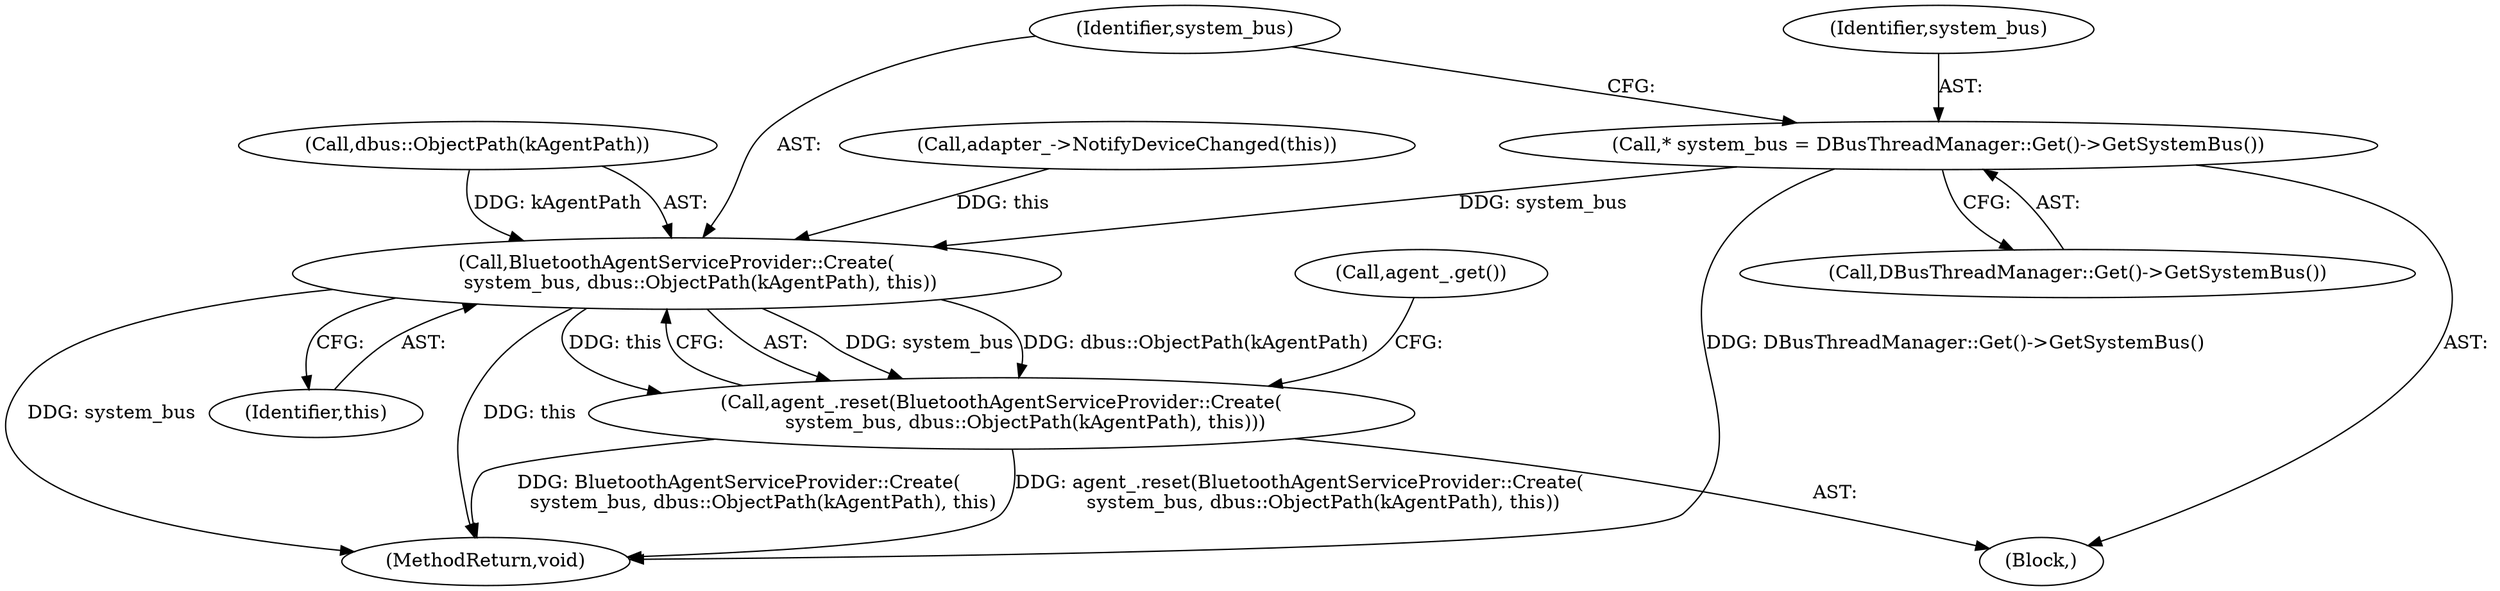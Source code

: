 digraph "1_Chrome_d358f57009b85fb7440208afa5ba87636b491889_7@API" {
"1000151" [label="(Call,* system_bus = DBusThreadManager::Get()->GetSystemBus())"];
"1000155" [label="(Call,BluetoothAgentServiceProvider::Create(\n        system_bus, dbus::ObjectPath(kAgentPath), this))"];
"1000154" [label="(Call,agent_.reset(BluetoothAgentServiceProvider::Create(\n        system_bus, dbus::ObjectPath(kAgentPath), this)))"];
"1000157" [label="(Call,dbus::ObjectPath(kAgentPath))"];
"1000154" [label="(Call,agent_.reset(BluetoothAgentServiceProvider::Create(\n        system_bus, dbus::ObjectPath(kAgentPath), this)))"];
"1000155" [label="(Call,BluetoothAgentServiceProvider::Create(\n        system_bus, dbus::ObjectPath(kAgentPath), this))"];
"1000153" [label="(Call,DBusThreadManager::Get()->GetSystemBus())"];
"1000151" [label="(Call,* system_bus = DBusThreadManager::Get()->GetSystemBus())"];
"1000152" [label="(Identifier,system_bus)"];
"1000136" [label="(Block,)"];
"1000161" [label="(Call,agent_.get())"];
"1000156" [label="(Identifier,system_bus)"];
"1000159" [label="(Identifier,this)"];
"1000183" [label="(MethodReturn,void)"];
"1000110" [label="(Call,adapter_->NotifyDeviceChanged(this))"];
"1000151" -> "1000136"  [label="AST: "];
"1000151" -> "1000153"  [label="CFG: "];
"1000152" -> "1000151"  [label="AST: "];
"1000153" -> "1000151"  [label="AST: "];
"1000156" -> "1000151"  [label="CFG: "];
"1000151" -> "1000183"  [label="DDG: DBusThreadManager::Get()->GetSystemBus()"];
"1000151" -> "1000155"  [label="DDG: system_bus"];
"1000155" -> "1000154"  [label="AST: "];
"1000155" -> "1000159"  [label="CFG: "];
"1000156" -> "1000155"  [label="AST: "];
"1000157" -> "1000155"  [label="AST: "];
"1000159" -> "1000155"  [label="AST: "];
"1000154" -> "1000155"  [label="CFG: "];
"1000155" -> "1000183"  [label="DDG: this"];
"1000155" -> "1000183"  [label="DDG: system_bus"];
"1000155" -> "1000154"  [label="DDG: system_bus"];
"1000155" -> "1000154"  [label="DDG: dbus::ObjectPath(kAgentPath)"];
"1000155" -> "1000154"  [label="DDG: this"];
"1000157" -> "1000155"  [label="DDG: kAgentPath"];
"1000110" -> "1000155"  [label="DDG: this"];
"1000154" -> "1000136"  [label="AST: "];
"1000161" -> "1000154"  [label="CFG: "];
"1000154" -> "1000183"  [label="DDG: agent_.reset(BluetoothAgentServiceProvider::Create(\n        system_bus, dbus::ObjectPath(kAgentPath), this))"];
"1000154" -> "1000183"  [label="DDG: BluetoothAgentServiceProvider::Create(\n        system_bus, dbus::ObjectPath(kAgentPath), this)"];
}
